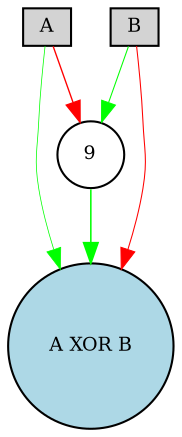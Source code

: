 digraph {
	node [fontsize=9 height=0.2 shape=circle width=0.2]
	A [fillcolor=lightgray shape=box style=filled]
	B [fillcolor=lightgray shape=box style=filled]
	"A XOR B" [fillcolor=lightblue style=filled]
	9 [fillcolor=white style=filled]
	B -> 9 [color=green penwidth=0.502185668781706 style=solid]
	9 -> "A XOR B" [color=green penwidth=0.7382299981701032 style=solid]
	A -> 9 [color=red penwidth=0.6529628037639414 style=solid]
	A -> "A XOR B" [color=green penwidth=0.36076065983777406 style=solid]
	B -> "A XOR B" [color=red penwidth=0.5027234991231848 style=solid]
}
